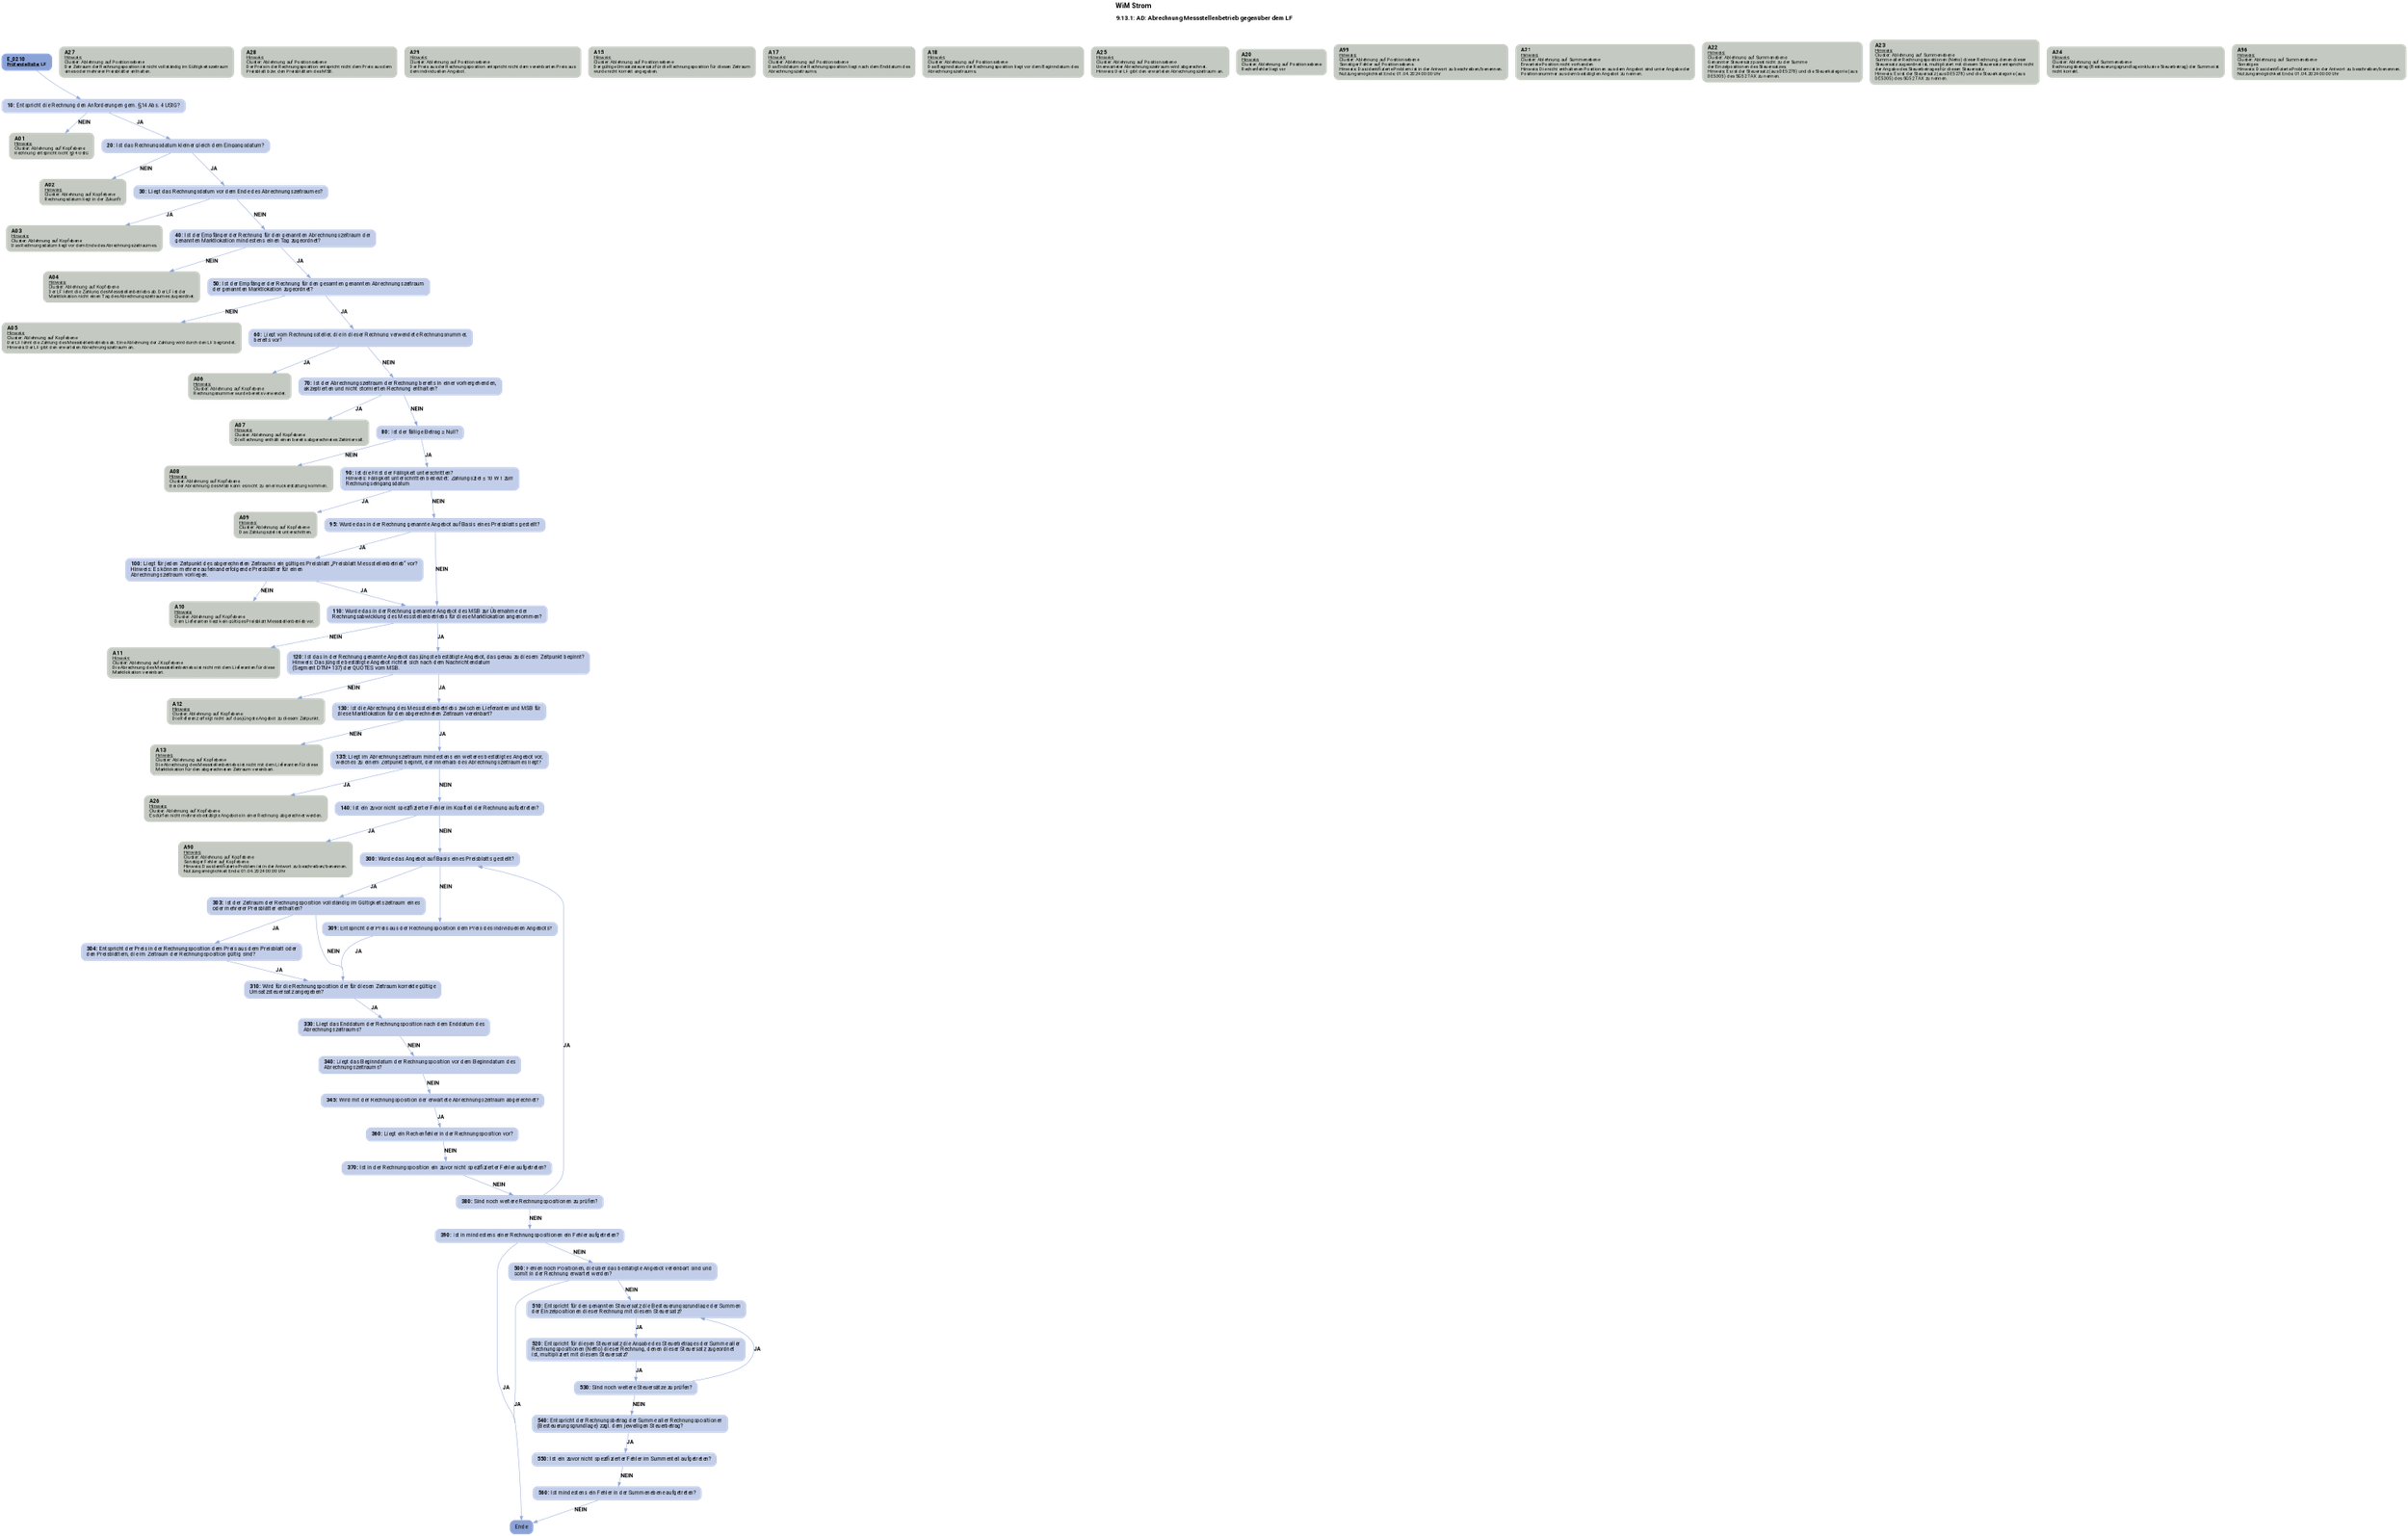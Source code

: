 digraph D {
    labelloc="t";
    label=<<B><FONT POINT-SIZE="18">WiM Strom</FONT></B><BR align="left"/><BR/><B><FONT POINT-SIZE="16">9.13.1: AD: Abrechnung Messstellenbetrieb gegenüber dem LF</FONT></B><BR align="left"/><BR/><BR/><BR/>>;
    ratio="compress";
    concentrate=true;
    pack=true;
    rankdir=TB;
    packmode="array";
    size="20,20";
    "Start" [margin="0.2,0.12", shape=box, style="filled,rounded", penwidth=0.0, fillcolor="#8ba2d7", label=<<B>E_0210</B><BR align="left"/><FONT point-size="12"><B><U>Prüfende Rolle:</U> LF</B></FONT><BR align="center"/>>, fontname="Roboto, sans-serif"];
    "10" [margin="0.2,0.12", shape=box, style="filled,rounded", penwidth=0.0, fillcolor="#c2cee9", label=<<B>10: </B>Entspricht die Rechnung den Anforderungen gem. §14 Abs. 4 UStG?<BR align="left"/>>, fontname="Roboto, sans-serif"];
    "A01" [margin="0.2,0.12", shape=box, style="filled,rounded", penwidth=0.0, fillcolor="#c4cac1", label=<<B>A01</B><BR align="left"/><FONT point-size="12"><U>Hinweis:</U><BR align="left"/>Cluster: Ablehnung auf Kopfebene<BR align="left"/>Rechnung entspricht nicht §14 UstG<BR align="left"/></FONT>>, fontname="Roboto, sans-serif"];
    "20" [margin="0.2,0.12", shape=box, style="filled,rounded", penwidth=0.0, fillcolor="#c2cee9", label=<<B>20: </B>Ist das Rechnungsdatum kleiner gleich dem Eingangsdatum?<BR align="left"/>>, fontname="Roboto, sans-serif"];
    "A02" [margin="0.2,0.12", shape=box, style="filled,rounded", penwidth=0.0, fillcolor="#c4cac1", label=<<B>A02</B><BR align="left"/><FONT point-size="12"><U>Hinweis:</U><BR align="left"/>Cluster: Ablehnung auf Kopfebene<BR align="left"/>Rechnungsdatum liegt in der Zukunft<BR align="left"/></FONT>>, fontname="Roboto, sans-serif"];
    "30" [margin="0.2,0.12", shape=box, style="filled,rounded", penwidth=0.0, fillcolor="#c2cee9", label=<<B>30: </B>Liegt das Rechnungsdatum vor dem Ende des Abrechnungszeitraumes?<BR align="left"/>>, fontname="Roboto, sans-serif"];
    "A03" [margin="0.2,0.12", shape=box, style="filled,rounded", penwidth=0.0, fillcolor="#c4cac1", label=<<B>A03</B><BR align="left"/><FONT point-size="12"><U>Hinweis:</U><BR align="left"/>Cluster: Ablehnung auf Kopfebene<BR align="left"/>Das Rechnungsdatum liegt vor dem Ende des Abrechnungszeitraumes.<BR align="left"/></FONT>>, fontname="Roboto, sans-serif"];
    "40" [margin="0.2,0.12", shape=box, style="filled,rounded", penwidth=0.0, fillcolor="#c2cee9", label=<<B>40: </B>Ist der Empfänger der Rechnung für den genannten Abrechnungszeitraum der<BR align="left"/>genannten Marktlokation mindestens einen Tag zugeordnet?<BR align="left"/>>, fontname="Roboto, sans-serif"];
    "A04" [margin="0.2,0.12", shape=box, style="filled,rounded", penwidth=0.0, fillcolor="#c4cac1", label=<<B>A04</B><BR align="left"/><FONT point-size="12"><U>Hinweis:</U><BR align="left"/>Cluster: Ablehnung auf Kopfebene<BR align="left"/>Der LF lehnt die Zahlung des Messstellenbetriebs ab. Der LF ist der<BR align="left"/>Marktlokation nicht einen Tag des Abrechnungszeitraumes zugeordnet.<BR align="left"/></FONT>>, fontname="Roboto, sans-serif"];
    "50" [margin="0.2,0.12", shape=box, style="filled,rounded", penwidth=0.0, fillcolor="#c2cee9", label=<<B>50: </B>Ist der Empfänger der Rechnung für den gesamten genannten Abrechnungszeitraum<BR align="left"/>der genannten Marktlokation zugeordnet?<BR align="left"/>>, fontname="Roboto, sans-serif"];
    "A05" [margin="0.2,0.12", shape=box, style="filled,rounded", penwidth=0.0, fillcolor="#c4cac1", label=<<B>A05</B><BR align="left"/><FONT point-size="12"><U>Hinweis:</U><BR align="left"/>Cluster: Ablehnung auf Kopfebene<BR align="left"/>Der LF lehnt die Zahlung des Messstellenbetriebs ab. Eine Ablehnung der Zahlung wird durch den LF begründet.<BR align="left"/>Hinweis: Der LF gibt den erwarteten Abrechnungszeitraum an.<BR align="left"/></FONT>>, fontname="Roboto, sans-serif"];
    "60" [margin="0.2,0.12", shape=box, style="filled,rounded", penwidth=0.0, fillcolor="#c2cee9", label=<<B>60: </B>Liegt vom Rechnungssteller, die in dieser Rechnung verwendete Rechnungsnummer,<BR align="left"/>bereits vor?<BR align="left"/>>, fontname="Roboto, sans-serif"];
    "A06" [margin="0.2,0.12", shape=box, style="filled,rounded", penwidth=0.0, fillcolor="#c4cac1", label=<<B>A06</B><BR align="left"/><FONT point-size="12"><U>Hinweis:</U><BR align="left"/>Cluster: Ablehnung auf Kopfebene<BR align="left"/>Rechnungsnummer wurde bereits verwendet.<BR align="left"/></FONT>>, fontname="Roboto, sans-serif"];
    "70" [margin="0.2,0.12", shape=box, style="filled,rounded", penwidth=0.0, fillcolor="#c2cee9", label=<<B>70: </B>Ist der Abrechnungszeitraum der Rechnung bereits in einer vorhergehenden,<BR align="left"/>akzeptierten und nicht stornierten Rechnung enthalten?<BR align="left"/>>, fontname="Roboto, sans-serif"];
    "A07" [margin="0.2,0.12", shape=box, style="filled,rounded", penwidth=0.0, fillcolor="#c4cac1", label=<<B>A07</B><BR align="left"/><FONT point-size="12"><U>Hinweis:</U><BR align="left"/>Cluster: Ablehnung auf Kopfebene<BR align="left"/>Die Rechnung enthält einen bereits abgerechnetes Zeitintervall.<BR align="left"/></FONT>>, fontname="Roboto, sans-serif"];
    "80" [margin="0.2,0.12", shape=box, style="filled,rounded", penwidth=0.0, fillcolor="#c2cee9", label=<<B>80: </B>Ist der fällige Betrag ≥ Null?<BR align="left"/>>, fontname="Roboto, sans-serif"];
    "A08" [margin="0.2,0.12", shape=box, style="filled,rounded", penwidth=0.0, fillcolor="#c4cac1", label=<<B>A08</B><BR align="left"/><FONT point-size="12"><U>Hinweis:</U><BR align="left"/>Cluster: Ablehnung auf Kopfebene<BR align="left"/>Bei der Abrechnung des MSB kann es nicht zu einer Rückerstattung kommen.<BR align="left"/></FONT>>, fontname="Roboto, sans-serif"];
    "90" [margin="0.2,0.12", shape=box, style="filled,rounded", penwidth=0.0, fillcolor="#c2cee9", label=<<B>90: </B>Ist die Frist der Fälligkeit unterschritten?<BR align="left"/>Hinweis: Fälligkeit unterschritten bedeutet: Zahlungsziel ≤ 10 WT zum<BR align="left"/>Rechnungseingangsdatum<BR align="left"/>>, fontname="Roboto, sans-serif"];
    "A09" [margin="0.2,0.12", shape=box, style="filled,rounded", penwidth=0.0, fillcolor="#c4cac1", label=<<B>A09</B><BR align="left"/><FONT point-size="12"><U>Hinweis:</U><BR align="left"/>Cluster: Ablehnung auf Kopfebene<BR align="left"/>Das Zahlungsziel ist unterschritten.<BR align="left"/></FONT>>, fontname="Roboto, sans-serif"];
    "95" [margin="0.2,0.12", shape=box, style="filled,rounded", penwidth=0.0, fillcolor="#c2cee9", label=<<B>95: </B>Wurde das in der Rechnung genannte Angebot auf Basis eines Preisblatts gestellt?<BR align="left"/>>, fontname="Roboto, sans-serif"];
    "100" [margin="0.2,0.12", shape=box, style="filled,rounded", penwidth=0.0, fillcolor="#c2cee9", label=<<B>100: </B>Liegt für jeden Zeitpunkt des abgerechneten Zeitraums ein gültiges Preisblatt „Preisblatt Messstellenbetrieb“ vor?<BR align="left"/>Hinweis: Es können mehrere aufeinanderfolgende Preisblätter für einen<BR align="left"/>Abrechnungszeitraum vorliegen.<BR align="left"/>>, fontname="Roboto, sans-serif"];
    "A10" [margin="0.2,0.12", shape=box, style="filled,rounded", penwidth=0.0, fillcolor="#c4cac1", label=<<B>A10</B><BR align="left"/><FONT point-size="12"><U>Hinweis:</U><BR align="left"/>Cluster: Ablehnung auf Kopfebene<BR align="left"/>Dem Lieferanten liegt kein gültiges Preisblatt Messstellenbetrieb vor.<BR align="left"/></FONT>>, fontname="Roboto, sans-serif"];
    "110" [margin="0.2,0.12", shape=box, style="filled,rounded", penwidth=0.0, fillcolor="#c2cee9", label=<<B>110: </B>Wurde das in der Rechnung genannte Angebot des MSB zur Übernahme der<BR align="left"/>Rechnungsabwicklung des Messstellenbetriebs für diese Marktlokation angenommen?<BR align="left"/>>, fontname="Roboto, sans-serif"];
    "A11" [margin="0.2,0.12", shape=box, style="filled,rounded", penwidth=0.0, fillcolor="#c4cac1", label=<<B>A11</B><BR align="left"/><FONT point-size="12"><U>Hinweis:</U><BR align="left"/>Cluster: Ablehnung auf Kopfebene<BR align="left"/>Die Abrechnung des Messstellenbetriebs ist nicht mit dem Lieferanten für diese<BR align="left"/>Marktlokation vereinbart.<BR align="left"/></FONT>>, fontname="Roboto, sans-serif"];
    "120" [margin="0.2,0.12", shape=box, style="filled,rounded", penwidth=0.0, fillcolor="#c2cee9", label=<<B>120: </B>Ist das in der Rechnung genannte Angebot das jüngste bestätigte Angebot, das genau zu diesem Zeitpunkt beginnt?<BR align="left"/>Hinweis: Das jüngste bestätigte Angebot richtet sich nach dem Nachrichtendatum<BR align="left"/>(Segment DTM+137) der QUOTES vom MSB.<BR align="left"/>>, fontname="Roboto, sans-serif"];
    "A12" [margin="0.2,0.12", shape=box, style="filled,rounded", penwidth=0.0, fillcolor="#c4cac1", label=<<B>A12</B><BR align="left"/><FONT point-size="12"><U>Hinweis:</U><BR align="left"/>Cluster: Ablehnung auf Kopfebene<BR align="left"/>Die Referenz erfolgt nicht auf das jüngste Angebot zu diesem Zeitpunkt.<BR align="left"/></FONT>>, fontname="Roboto, sans-serif"];
    "130" [margin="0.2,0.12", shape=box, style="filled,rounded", penwidth=0.0, fillcolor="#c2cee9", label=<<B>130: </B>Ist die Abrechnung des Messstellenbetriebs zwischen Lieferanten und MSB für<BR align="left"/>diese Marktlokation für den abgerechneten Zeitraum vereinbart?<BR align="left"/>>, fontname="Roboto, sans-serif"];
    "A13" [margin="0.2,0.12", shape=box, style="filled,rounded", penwidth=0.0, fillcolor="#c4cac1", label=<<B>A13</B><BR align="left"/><FONT point-size="12"><U>Hinweis:</U><BR align="left"/>Cluster: Ablehnung auf Kopfebene<BR align="left"/>Die Abrechnung des Messstellenbetriebs ist nicht mit dem Lieferanten für diese<BR align="left"/>Marktlokation für den abgerechneten Zeitraum vereinbart.<BR align="left"/></FONT>>, fontname="Roboto, sans-serif"];
    "135" [margin="0.2,0.12", shape=box, style="filled,rounded", penwidth=0.0, fillcolor="#c2cee9", label=<<B>135: </B>Liegt im Abrechnungszeitraum mindestens ein weiteres bestätigtes Angebot vor,<BR align="left"/>welches zu einem Zeitpunkt beginnt, der innerhalb des Abrechnungszeitraumes liegt?<BR align="left"/>>, fontname="Roboto, sans-serif"];
    "A26" [margin="0.2,0.12", shape=box, style="filled,rounded", penwidth=0.0, fillcolor="#c4cac1", label=<<B>A26</B><BR align="left"/><FONT point-size="12"><U>Hinweis:</U><BR align="left"/>Cluster: Ablehnung auf Kopfebene<BR align="left"/>Es dürfen nicht mehrere bestätigte Angebote in einer Rechnung abgerechnet werden.<BR align="left"/></FONT>>, fontname="Roboto, sans-serif"];
    "140" [margin="0.2,0.12", shape=box, style="filled,rounded", penwidth=0.0, fillcolor="#c2cee9", label=<<B>140: </B>Ist ein zuvor nicht spezifizierter Fehler im Kopfteil der Rechnung aufgetreten?<BR align="left"/>>, fontname="Roboto, sans-serif"];
    "A90" [margin="0.2,0.12", shape=box, style="filled,rounded", penwidth=0.0, fillcolor="#c4cac1", label=<<B>A90</B><BR align="left"/><FONT point-size="12"><U>Hinweis:</U><BR align="left"/>Cluster: Ablehnung auf Kopfebene<BR align="left"/>Sonstiger Fehler auf Kopfebene.<BR align="left"/>Hinweis: Das identifizierte Problem ist in der Antwort zu beschreiben/benennen.<BR align="left"/>Nutzungsmöglichkeit Ende: 01.04.2024 00:00 Uhr<BR align="left"/></FONT>>, fontname="Roboto, sans-serif"];
    "300" [margin="0.2,0.12", shape=box, style="filled,rounded", penwidth=0.0, fillcolor="#c2cee9", label=<<B>300: </B>Wurde das Angebot auf Basis eines Preisblatts gestellt?<BR align="left"/>>, fontname="Roboto, sans-serif"];
    "303" [margin="0.2,0.12", shape=box, style="filled,rounded", penwidth=0.0, fillcolor="#c2cee9", label=<<B>303: </B>Ist der Zeitraum der Rechnungsposition vollständig im Gültigkeitszeitraum eines<BR align="left"/>oder mehrerer Preisblätter enthalten?<BR align="left"/>>, fontname="Roboto, sans-serif"];
    "A27" [margin="0.2,0.12", shape=box, style="filled,rounded", penwidth=0.0, fillcolor="#c4cac1", label=<<B>A27</B><BR align="left"/><FONT point-size="12"><U>Hinweis:</U><BR align="left"/>Cluster: Ablehnung auf Positionsebene<BR align="left"/>Der Zeitraum der Rechnungsposition ist nicht vollständig im Gültigkeitszeitraum<BR align="left"/>eines oder mehrerer Preisblätter enthalten.<BR align="left"/></FONT>>, fontname="Roboto, sans-serif"];
    "304" [margin="0.2,0.12", shape=box, style="filled,rounded", penwidth=0.0, fillcolor="#c2cee9", label=<<B>304: </B>Entspricht der Preis in der Rechnungsposition dem Preis aus dem Preisblatt oder<BR align="left"/>den Preisblättern, die im Zeitraum der Rechnungsposition gültig sind?<BR align="left"/>>, fontname="Roboto, sans-serif"];
    "A28" [margin="0.2,0.12", shape=box, style="filled,rounded", penwidth=0.0, fillcolor="#c4cac1", label=<<B>A28</B><BR align="left"/><FONT point-size="12"><U>Hinweis:</U><BR align="left"/>Cluster: Ablehnung auf Positionsebene<BR align="left"/>Der Preis in der Rechnungsposition entspricht nicht dem Preis aus dem<BR align="left"/>Preisblatt bzw. den Preisblättern des MSB.<BR align="left"/></FONT>>, fontname="Roboto, sans-serif"];
    "309" [margin="0.2,0.12", shape=box, style="filled,rounded", penwidth=0.0, fillcolor="#c2cee9", label=<<B>309: </B>Entspricht der Preis aus der Rechnungsposition dem Preis des individuellen Angebots?<BR align="left"/>>, fontname="Roboto, sans-serif"];
    "A29" [margin="0.2,0.12", shape=box, style="filled,rounded", penwidth=0.0, fillcolor="#c4cac1", label=<<B>A29</B><BR align="left"/><FONT point-size="12"><U>Hinweis:</U><BR align="left"/>Cluster: Ablehnung auf Positionsebene<BR align="left"/>Der Preis aus der Rechnungsposition entspricht nicht dem vereinbarten Preis aus<BR align="left"/>dem individuellen Angebot.<BR align="left"/></FONT>>, fontname="Roboto, sans-serif"];
    "310" [margin="0.2,0.12", shape=box, style="filled,rounded", penwidth=0.0, fillcolor="#c2cee9", label=<<B>310: </B>Wird für die Rechnungsposition der für diesen Zeitraum korrekte gültige<BR align="left"/>Umsatzsteuersatz angegeben?<BR align="left"/>>, fontname="Roboto, sans-serif"];
    "A15" [margin="0.2,0.12", shape=box, style="filled,rounded", penwidth=0.0, fillcolor="#c4cac1", label=<<B>A15</B><BR align="left"/><FONT point-size="12"><U>Hinweis:</U><BR align="left"/>Cluster: Ablehnung auf Positionsebene<BR align="left"/>Der gültige Umsatzsteuersatz für die Rechnungsposition für diesen Zeitraum<BR align="left"/>wurde nicht korrekt angegeben.<BR align="left"/></FONT>>, fontname="Roboto, sans-serif"];
    "330" [margin="0.2,0.12", shape=box, style="filled,rounded", penwidth=0.0, fillcolor="#c2cee9", label=<<B>330: </B>Liegt das Enddatum der Rechnungsposition nach dem Enddatum des<BR align="left"/>Abrechnungszeitraums?<BR align="left"/>>, fontname="Roboto, sans-serif"];
    "A17" [margin="0.2,0.12", shape=box, style="filled,rounded", penwidth=0.0, fillcolor="#c4cac1", label=<<B>A17</B><BR align="left"/><FONT point-size="12"><U>Hinweis:</U><BR align="left"/>Cluster: Ablehnung auf Positionsebene<BR align="left"/>Das Enddatum der Rechnungsposition liegt nach dem Enddatum des<BR align="left"/>Abrechnungszeitraums.<BR align="left"/></FONT>>, fontname="Roboto, sans-serif"];
    "340" [margin="0.2,0.12", shape=box, style="filled,rounded", penwidth=0.0, fillcolor="#c2cee9", label=<<B>340: </B>Liegt das Beginndatum der Rechnungsposition vor dem Beginndatum des<BR align="left"/>Abrechnungszeitraums?<BR align="left"/>>, fontname="Roboto, sans-serif"];
    "A18" [margin="0.2,0.12", shape=box, style="filled,rounded", penwidth=0.0, fillcolor="#c4cac1", label=<<B>A18</B><BR align="left"/><FONT point-size="12"><U>Hinweis:</U><BR align="left"/>Cluster: Ablehnung auf Positionsebene<BR align="left"/>Das Beginndatum der Rechnungsposition liegt vor dem Beginndatum des<BR align="left"/>Abrechnungszeitraums.<BR align="left"/></FONT>>, fontname="Roboto, sans-serif"];
    "345" [margin="0.2,0.12", shape=box, style="filled,rounded", penwidth=0.0, fillcolor="#c2cee9", label=<<B>345: </B>Wird mit der Rechnungsposition der erwartete Abrechnungszeitraum abgerechnet?<BR align="left"/>>, fontname="Roboto, sans-serif"];
    "A25" [margin="0.2,0.12", shape=box, style="filled,rounded", penwidth=0.0, fillcolor="#c4cac1", label=<<B>A25</B><BR align="left"/><FONT point-size="12"><U>Hinweis:</U><BR align="left"/>Cluster: Ablehnung auf Positionsebene<BR align="left"/>Unerwarteter Abrechnungszeitraum wird abgerechnet.<BR align="left"/>Hinweis: Der LF gibt den erwarteten Abrechnungszeitraum an.<BR align="left"/></FONT>>, fontname="Roboto, sans-serif"];
    "360" [margin="0.2,0.12", shape=box, style="filled,rounded", penwidth=0.0, fillcolor="#c2cee9", label=<<B>360: </B>Liegt ein Rechenfehler in der Rechnungsposition vor?<BR align="left"/>>, fontname="Roboto, sans-serif"];
    "A20" [margin="0.2,0.12", shape=box, style="filled,rounded", penwidth=0.0, fillcolor="#c4cac1", label=<<B>A20</B><BR align="left"/><FONT point-size="12"><U>Hinweis:</U><BR align="left"/>Cluster: Ablehnung auf Positionsebene<BR align="left"/>Rechenfehler liegt vor<BR align="left"/></FONT>>, fontname="Roboto, sans-serif"];
    "370" [margin="0.2,0.12", shape=box, style="filled,rounded", penwidth=0.0, fillcolor="#c2cee9", label=<<B>370: </B>Ist in der Rechnungsposition ein zuvor nicht spezifizierter Fehler aufgetreten?<BR align="left"/>>, fontname="Roboto, sans-serif"];
    "A99" [margin="0.2,0.12", shape=box, style="filled,rounded", penwidth=0.0, fillcolor="#c4cac1", label=<<B>A99</B><BR align="left"/><FONT point-size="12"><U>Hinweis:</U><BR align="left"/>Cluster: Ablehnung auf Positionsebene<BR align="left"/>Sonstiger Fehler auf Positionsebene.<BR align="left"/>Hinweis: Das identifizierte Problem ist in der Antwort zu beschreiben/benennen.<BR align="left"/>Nutzungsmöglichkeit Ende: 01.04.2024 00:00 Uhr<BR align="left"/></FONT>>, fontname="Roboto, sans-serif"];
    "380" [margin="0.2,0.12", shape=box, style="filled,rounded", penwidth=0.0, fillcolor="#c2cee9", label=<<B>380: </B>Sind noch weitere Rechnungspositionen zu prüfen?<BR align="left"/>>, fontname="Roboto, sans-serif"];
    "390" [margin="0.2,0.12", shape=box, style="filled,rounded", penwidth=0.0, fillcolor="#c2cee9", label=<<B>390: </B>Ist in mindestens einer Rechnungspositionen ein Fehler aufgetreten?<BR align="left"/>>, fontname="Roboto, sans-serif"];
    "Ende" [margin="0.2,0.12", shape=box, style="filled,rounded", penwidth=0.0, fillcolor="#8ba2d7", label="Ende", fontname="Roboto, sans-serif"];
    "500" [margin="0.2,0.12", shape=box, style="filled,rounded", penwidth=0.0, fillcolor="#c2cee9", label=<<B>500: </B>Fehlen noch Positionen, die über das bestätigte Angebot vereinbart sind und<BR align="left"/>somit in der Rechnung erwartet werden?<BR align="left"/>>, fontname="Roboto, sans-serif"];
    "A21" [margin="0.2,0.12", shape=box, style="filled,rounded", penwidth=0.0, fillcolor="#c4cac1", label=<<B>A21</B><BR align="left"/><FONT point-size="12"><U>Hinweis:</U><BR align="left"/>Cluster: Ablehnung auf Summenebene<BR align="left"/>Erwartete Position nicht vorhanden<BR align="left"/>Hinweis: Die nicht enthaltenen Positionen aus dem Angebot sind unter Angabe der<BR align="left"/>Positionsnummer aus dem bestätigten Angebot zu nennen.<BR align="left"/></FONT>>, fontname="Roboto, sans-serif"];
    "510" [margin="0.2,0.12", shape=box, style="filled,rounded", penwidth=0.0, fillcolor="#c2cee9", label=<<B>510: </B>Entspricht für den genannten Steuersatz die Besteuerungsgrundlage der Summen<BR align="left"/>der Einzelpositionen dieser Rechnung mit diesem Steuersatz?<BR align="left"/>>, fontname="Roboto, sans-serif"];
    "A22" [margin="0.2,0.12", shape=box, style="filled,rounded", penwidth=0.0, fillcolor="#c4cac1", label=<<B>A22</B><BR align="left"/><FONT point-size="12"><U>Hinweis:</U><BR align="left"/>Cluster: Ablehnung auf Summenebene<BR align="left"/>Genannter Steuersatz passt nicht zu der Summe<BR align="left"/>der Einzelpositionen des Steuersatzes.<BR align="left"/>Hinweis: Es ist der Steuersatz (aus DE5278) und die Steuerkategorie (aus<BR align="left"/>DE5305) des SG52 TAX zu nennen.<BR align="left"/></FONT>>, fontname="Roboto, sans-serif"];
    "520" [margin="0.2,0.12", shape=box, style="filled,rounded", penwidth=0.0, fillcolor="#c2cee9", label=<<B>520: </B>Entspricht für diesen Steuersatz die Angabe des Steuerbetrages der Summe aller<BR align="left"/>Rechnungspositionen (Netto) dieser Rechnung, denen dieser Steuersatz zugeordnet<BR align="left"/>ist, multipliziert mit diesem Steuersatz?<BR align="left"/>>, fontname="Roboto, sans-serif"];
    "A23" [margin="0.2,0.12", shape=box, style="filled,rounded", penwidth=0.0, fillcolor="#c4cac1", label=<<B>A23</B><BR align="left"/><FONT point-size="12"><U>Hinweis:</U><BR align="left"/>Cluster: Ablehnung auf Summenebene<BR align="left"/>Summe aller Rechnungspositionen (Netto) dieser Rechnung, denen dieser<BR align="left"/>Steuersatz zugeordnet ist, multipliziert mit diesem Steuersatz entspricht nicht<BR align="left"/>der Angabe des Steuerbetrages für diesen Steuersatz.<BR align="left"/>Hinweis: Es ist der Steuersatz (aus DE5278) und die Steuerkategorie (aus<BR align="left"/>DE5305) des SG52 TAX zu nennen.<BR align="left"/></FONT>>, fontname="Roboto, sans-serif"];
    "530" [margin="0.2,0.12", shape=box, style="filled,rounded", penwidth=0.0, fillcolor="#c2cee9", label=<<B>530: </B>Sind noch weitere Steuersätze zu prüfen?<BR align="left"/>>, fontname="Roboto, sans-serif"];
    "540" [margin="0.2,0.12", shape=box, style="filled,rounded", penwidth=0.0, fillcolor="#c2cee9", label=<<B>540: </B>Entspricht der Rechnungsbetrag der Summe aller Rechnungspositionen<BR align="left"/>(Besteuerungsgrundlage) zzgl. dem jeweiligen Steuerbetrag?<BR align="left"/>>, fontname="Roboto, sans-serif"];
    "A24" [margin="0.2,0.12", shape=box, style="filled,rounded", penwidth=0.0, fillcolor="#c4cac1", label=<<B>A24</B><BR align="left"/><FONT point-size="12"><U>Hinweis:</U><BR align="left"/>Cluster: Ablehnung auf Summenebene<BR align="left"/>Rechnungsbetrag (Besteuerungsgrundlage inklusive Steuerbetrag) der Summe ist<BR align="left"/>nicht korrekt.<BR align="left"/></FONT>>, fontname="Roboto, sans-serif"];
    "550" [margin="0.2,0.12", shape=box, style="filled,rounded", penwidth=0.0, fillcolor="#c2cee9", label=<<B>550: </B>Ist ein zuvor nicht spezifizierter Fehler im Summenteil aufgetreten?<BR align="left"/>>, fontname="Roboto, sans-serif"];
    "A96" [margin="0.2,0.12", shape=box, style="filled,rounded", penwidth=0.0, fillcolor="#c4cac1", label=<<B>A96</B><BR align="left"/><FONT point-size="12"><U>Hinweis:</U><BR align="left"/>Cluster: Ablehnung auf Summenebene<BR align="left"/>Sonstiges<BR align="left"/>Hinweis: Das identifizierte Problem ist in der Antwort zu beschreiben/benennen.<BR align="left"/>Nutzungsmöglichkeit Ende: 01.04.2024 00:00 Uhr<BR align="left"/></FONT>>, fontname="Roboto, sans-serif"];
    "560" [margin="0.2,0.12", shape=box, style="filled,rounded", penwidth=0.0, fillcolor="#c2cee9", label=<<B>560: </B>Ist mindestens ein Fehler in der Summenebene aufgetreten?<BR align="left"/>>, fontname="Roboto, sans-serif"];

    "Start" -> "10" [color="#88a0d6"];
    "10" -> "A01" [label=<<B>NEIN</B>>, color="#88a0d6", fontname="Roboto, sans-serif"];
    "10" -> "20" [label=<<B>JA</B>>, color="#88a0d6", fontname="Roboto, sans-serif"];
    "20" -> "A02" [label=<<B>NEIN</B>>, color="#88a0d6", fontname="Roboto, sans-serif"];
    "20" -> "30" [label=<<B>JA</B>>, color="#88a0d6", fontname="Roboto, sans-serif"];
    "30" -> "A03" [label=<<B>JA</B>>, color="#88a0d6", fontname="Roboto, sans-serif"];
    "30" -> "40" [label=<<B>NEIN</B>>, color="#88a0d6", fontname="Roboto, sans-serif"];
    "40" -> "A04" [label=<<B>NEIN</B>>, color="#88a0d6", fontname="Roboto, sans-serif"];
    "40" -> "50" [label=<<B>JA</B>>, color="#88a0d6", fontname="Roboto, sans-serif"];
    "50" -> "A05" [label=<<B>NEIN</B>>, color="#88a0d6", fontname="Roboto, sans-serif"];
    "50" -> "60" [label=<<B>JA</B>>, color="#88a0d6", fontname="Roboto, sans-serif"];
    "60" -> "A06" [label=<<B>JA</B>>, color="#88a0d6", fontname="Roboto, sans-serif"];
    "60" -> "70" [label=<<B>NEIN</B>>, color="#88a0d6", fontname="Roboto, sans-serif"];
    "70" -> "A07" [label=<<B>JA</B>>, color="#88a0d6", fontname="Roboto, sans-serif"];
    "70" -> "80" [label=<<B>NEIN</B>>, color="#88a0d6", fontname="Roboto, sans-serif"];
    "80" -> "A08" [label=<<B>NEIN</B>>, color="#88a0d6", fontname="Roboto, sans-serif"];
    "80" -> "90" [label=<<B>JA</B>>, color="#88a0d6", fontname="Roboto, sans-serif"];
    "90" -> "A09" [label=<<B>JA</B>>, color="#88a0d6", fontname="Roboto, sans-serif"];
    "90" -> "95" [label=<<B>NEIN</B>>, color="#88a0d6", fontname="Roboto, sans-serif"];
    "95" -> "100" [label=<<B>JA</B>>, color="#88a0d6", fontname="Roboto, sans-serif"];
    "95" -> "110" [label=<<B>NEIN</B>>, color="#88a0d6", fontname="Roboto, sans-serif"];
    "100" -> "A10" [label=<<B>NEIN</B>>, color="#88a0d6", fontname="Roboto, sans-serif"];
    "100" -> "110" [label=<<B>JA</B>>, color="#88a0d6", fontname="Roboto, sans-serif"];
    "110" -> "A11" [label=<<B>NEIN</B>>, color="#88a0d6", fontname="Roboto, sans-serif"];
    "110" -> "120" [label=<<B>JA</B>>, color="#88a0d6", fontname="Roboto, sans-serif"];
    "120" -> "A12" [label=<<B>NEIN</B>>, color="#88a0d6", fontname="Roboto, sans-serif"];
    "120" -> "130" [label=<<B>JA</B>>, color="#88a0d6", fontname="Roboto, sans-serif"];
    "130" -> "A13" [label=<<B>NEIN</B>>, color="#88a0d6", fontname="Roboto, sans-serif"];
    "130" -> "135" [label=<<B>JA</B>>, color="#88a0d6", fontname="Roboto, sans-serif"];
    "135" -> "A26" [label=<<B>JA</B>>, color="#88a0d6", fontname="Roboto, sans-serif"];
    "135" -> "140" [label=<<B>NEIN</B>>, color="#88a0d6", fontname="Roboto, sans-serif"];
    "140" -> "A90" [label=<<B>JA</B>>, color="#88a0d6", fontname="Roboto, sans-serif"];
    "140" -> "300" [label=<<B>NEIN</B>>, color="#88a0d6", fontname="Roboto, sans-serif"];
    "300" -> "303" [label=<<B>JA</B>>, color="#88a0d6", fontname="Roboto, sans-serif"];
    "300" -> "309" [label=<<B>NEIN</B>>, color="#88a0d6", fontname="Roboto, sans-serif"];
    "303" -> "310" [label=<<B>NEIN</B>>, color="#88a0d6", fontname="Roboto, sans-serif"];
    "303" -> "304" [label=<<B>JA</B>>, color="#88a0d6", fontname="Roboto, sans-serif"];
    "304" -> "310" [label=<<B>JA</B>>, color="#88a0d6", fontname="Roboto, sans-serif"];
    "309" -> "310" [label=<<B>JA</B>>, color="#88a0d6", fontname="Roboto, sans-serif"];
    "310" -> "330" [label=<<B>JA</B>>, color="#88a0d6", fontname="Roboto, sans-serif"];
    "330" -> "340" [label=<<B>NEIN</B>>, color="#88a0d6", fontname="Roboto, sans-serif"];
    "340" -> "345" [label=<<B>NEIN</B>>, color="#88a0d6", fontname="Roboto, sans-serif"];
    "345" -> "360" [label=<<B>JA</B>>, color="#88a0d6", fontname="Roboto, sans-serif"];
    "360" -> "370" [label=<<B>NEIN</B>>, color="#88a0d6", fontname="Roboto, sans-serif"];
    "370" -> "380" [label=<<B>NEIN</B>>, color="#88a0d6", fontname="Roboto, sans-serif"];
    "380" -> "300" [label=<<B>JA</B>>, color="#88a0d6", fontname="Roboto, sans-serif"];
    "380" -> "390" [label=<<B>NEIN</B>>, color="#88a0d6", fontname="Roboto, sans-serif"];
    "390" -> "Ende" [label=<<B>JA</B>>, color="#88a0d6", fontname="Roboto, sans-serif"];
    "390" -> "500" [label=<<B>NEIN</B>>, color="#88a0d6", fontname="Roboto, sans-serif"];
    "500" -> "Ende" [label=<<B>JA</B>>, color="#88a0d6", fontname="Roboto, sans-serif"];
    "500" -> "510" [label=<<B>NEIN</B>>, color="#88a0d6", fontname="Roboto, sans-serif"];
    "510" -> "520" [label=<<B>JA</B>>, color="#88a0d6", fontname="Roboto, sans-serif"];
    "520" -> "530" [label=<<B>JA</B>>, color="#88a0d6", fontname="Roboto, sans-serif"];
    "530" -> "510" [label=<<B>JA</B>>, color="#88a0d6", fontname="Roboto, sans-serif"];
    "530" -> "540" [label=<<B>NEIN</B>>, color="#88a0d6", fontname="Roboto, sans-serif"];
    "540" -> "550" [label=<<B>JA</B>>, color="#88a0d6", fontname="Roboto, sans-serif"];
    "550" -> "560" [label=<<B>NEIN</B>>, color="#88a0d6", fontname="Roboto, sans-serif"];
    "560" -> "Ende" [label=<<B>NEIN</B>>, color="#88a0d6", fontname="Roboto, sans-serif"];

    bgcolor="transparent";
fontname="Roboto, sans-serif";
}